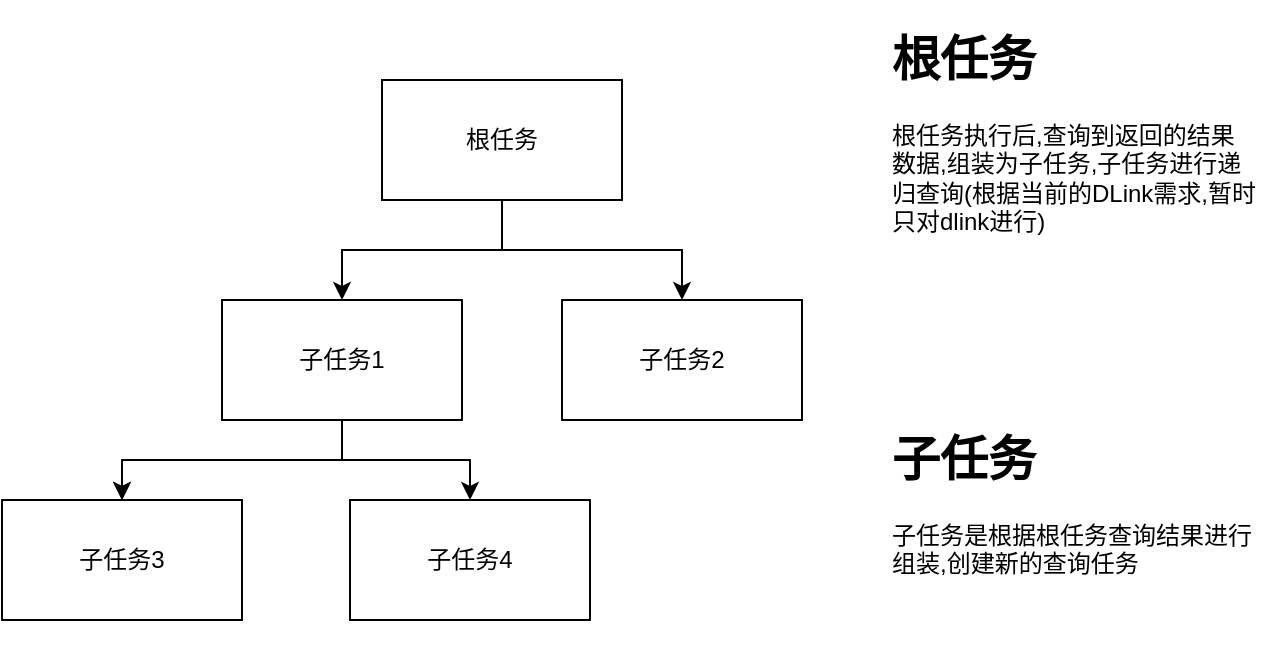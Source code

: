 <mxfile version="20.2.3" type="github">
  <diagram id="hUTSywVGC1q6C7QXUYCx" name="第 1 页">
    <mxGraphModel dx="1422" dy="1969" grid="1" gridSize="10" guides="1" tooltips="1" connect="1" arrows="1" fold="1" page="1" pageScale="1" pageWidth="827" pageHeight="1169" math="0" shadow="0">
      <root>
        <mxCell id="0" />
        <mxCell id="1" parent="0" />
        <mxCell id="wzwHOWVhJwRJv5V0Fny8-3" value="" style="edgeStyle=orthogonalEdgeStyle;rounded=0;orthogonalLoop=1;jettySize=auto;html=1;" edge="1" parent="1" source="wzwHOWVhJwRJv5V0Fny8-1" target="wzwHOWVhJwRJv5V0Fny8-2">
          <mxGeometry relative="1" as="geometry" />
        </mxCell>
        <mxCell id="wzwHOWVhJwRJv5V0Fny8-5" value="" style="edgeStyle=orthogonalEdgeStyle;rounded=0;orthogonalLoop=1;jettySize=auto;html=1;" edge="1" parent="1" source="wzwHOWVhJwRJv5V0Fny8-1" target="wzwHOWVhJwRJv5V0Fny8-4">
          <mxGeometry relative="1" as="geometry" />
        </mxCell>
        <mxCell id="wzwHOWVhJwRJv5V0Fny8-1" value="根任务" style="rounded=0;whiteSpace=wrap;html=1;" vertex="1" parent="1">
          <mxGeometry x="310" y="30" width="120" height="60" as="geometry" />
        </mxCell>
        <mxCell id="wzwHOWVhJwRJv5V0Fny8-7" value="" style="edgeStyle=orthogonalEdgeStyle;rounded=0;orthogonalLoop=1;jettySize=auto;html=1;" edge="1" parent="1" source="wzwHOWVhJwRJv5V0Fny8-2" target="wzwHOWVhJwRJv5V0Fny8-6">
          <mxGeometry relative="1" as="geometry" />
        </mxCell>
        <mxCell id="wzwHOWVhJwRJv5V0Fny8-8" value="" style="edgeStyle=orthogonalEdgeStyle;rounded=0;orthogonalLoop=1;jettySize=auto;html=1;" edge="1" parent="1" source="wzwHOWVhJwRJv5V0Fny8-2" target="wzwHOWVhJwRJv5V0Fny8-6">
          <mxGeometry relative="1" as="geometry" />
        </mxCell>
        <mxCell id="wzwHOWVhJwRJv5V0Fny8-10" value="" style="edgeStyle=orthogonalEdgeStyle;rounded=0;orthogonalLoop=1;jettySize=auto;html=1;" edge="1" parent="1" source="wzwHOWVhJwRJv5V0Fny8-2" target="wzwHOWVhJwRJv5V0Fny8-9">
          <mxGeometry relative="1" as="geometry" />
        </mxCell>
        <mxCell id="wzwHOWVhJwRJv5V0Fny8-2" value="子任务1" style="rounded=0;whiteSpace=wrap;html=1;" vertex="1" parent="1">
          <mxGeometry x="230" y="140" width="120" height="60" as="geometry" />
        </mxCell>
        <mxCell id="wzwHOWVhJwRJv5V0Fny8-4" value="子任务2" style="rounded=0;whiteSpace=wrap;html=1;" vertex="1" parent="1">
          <mxGeometry x="400" y="140" width="120" height="60" as="geometry" />
        </mxCell>
        <mxCell id="wzwHOWVhJwRJv5V0Fny8-6" value="子任务3" style="rounded=0;whiteSpace=wrap;html=1;" vertex="1" parent="1">
          <mxGeometry x="120" y="240" width="120" height="60" as="geometry" />
        </mxCell>
        <mxCell id="wzwHOWVhJwRJv5V0Fny8-9" value="子任务4" style="rounded=0;whiteSpace=wrap;html=1;" vertex="1" parent="1">
          <mxGeometry x="294" y="240" width="120" height="60" as="geometry" />
        </mxCell>
        <mxCell id="wzwHOWVhJwRJv5V0Fny8-12" value="&lt;h1&gt;根任务&lt;/h1&gt;&lt;p&gt;根任务执行后,查询到返回的结果数据,组装为子任务,子任务进行递归查询(根据当前的DLink需求,暂时只对dlink进行)&lt;/p&gt;" style="text;html=1;strokeColor=none;fillColor=none;spacing=5;spacingTop=-20;whiteSpace=wrap;overflow=hidden;rounded=0;" vertex="1" parent="1">
          <mxGeometry x="560" width="190" height="120" as="geometry" />
        </mxCell>
        <mxCell id="wzwHOWVhJwRJv5V0Fny8-13" value="&lt;h1&gt;子任务&lt;/h1&gt;&lt;p&gt;子任务是根据根任务查询结果进行组装,创建新的查询任务&lt;/p&gt;" style="text;html=1;strokeColor=none;fillColor=none;spacing=5;spacingTop=-20;whiteSpace=wrap;overflow=hidden;rounded=0;" vertex="1" parent="1">
          <mxGeometry x="560" y="200" width="190" height="120" as="geometry" />
        </mxCell>
      </root>
    </mxGraphModel>
  </diagram>
</mxfile>
